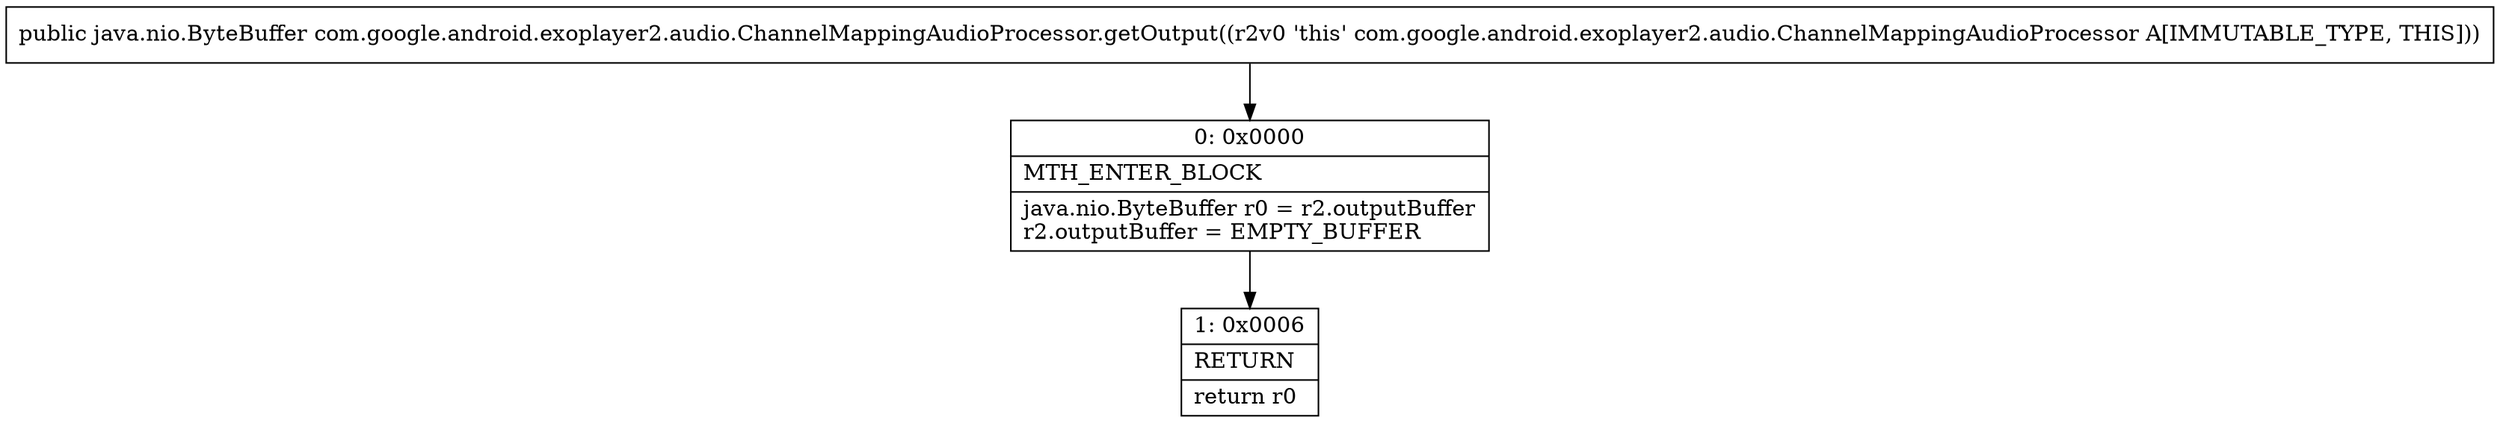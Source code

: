 digraph "CFG forcom.google.android.exoplayer2.audio.ChannelMappingAudioProcessor.getOutput()Ljava\/nio\/ByteBuffer;" {
Node_0 [shape=record,label="{0\:\ 0x0000|MTH_ENTER_BLOCK\l|java.nio.ByteBuffer r0 = r2.outputBuffer\lr2.outputBuffer = EMPTY_BUFFER\l}"];
Node_1 [shape=record,label="{1\:\ 0x0006|RETURN\l|return r0\l}"];
MethodNode[shape=record,label="{public java.nio.ByteBuffer com.google.android.exoplayer2.audio.ChannelMappingAudioProcessor.getOutput((r2v0 'this' com.google.android.exoplayer2.audio.ChannelMappingAudioProcessor A[IMMUTABLE_TYPE, THIS])) }"];
MethodNode -> Node_0;
Node_0 -> Node_1;
}

